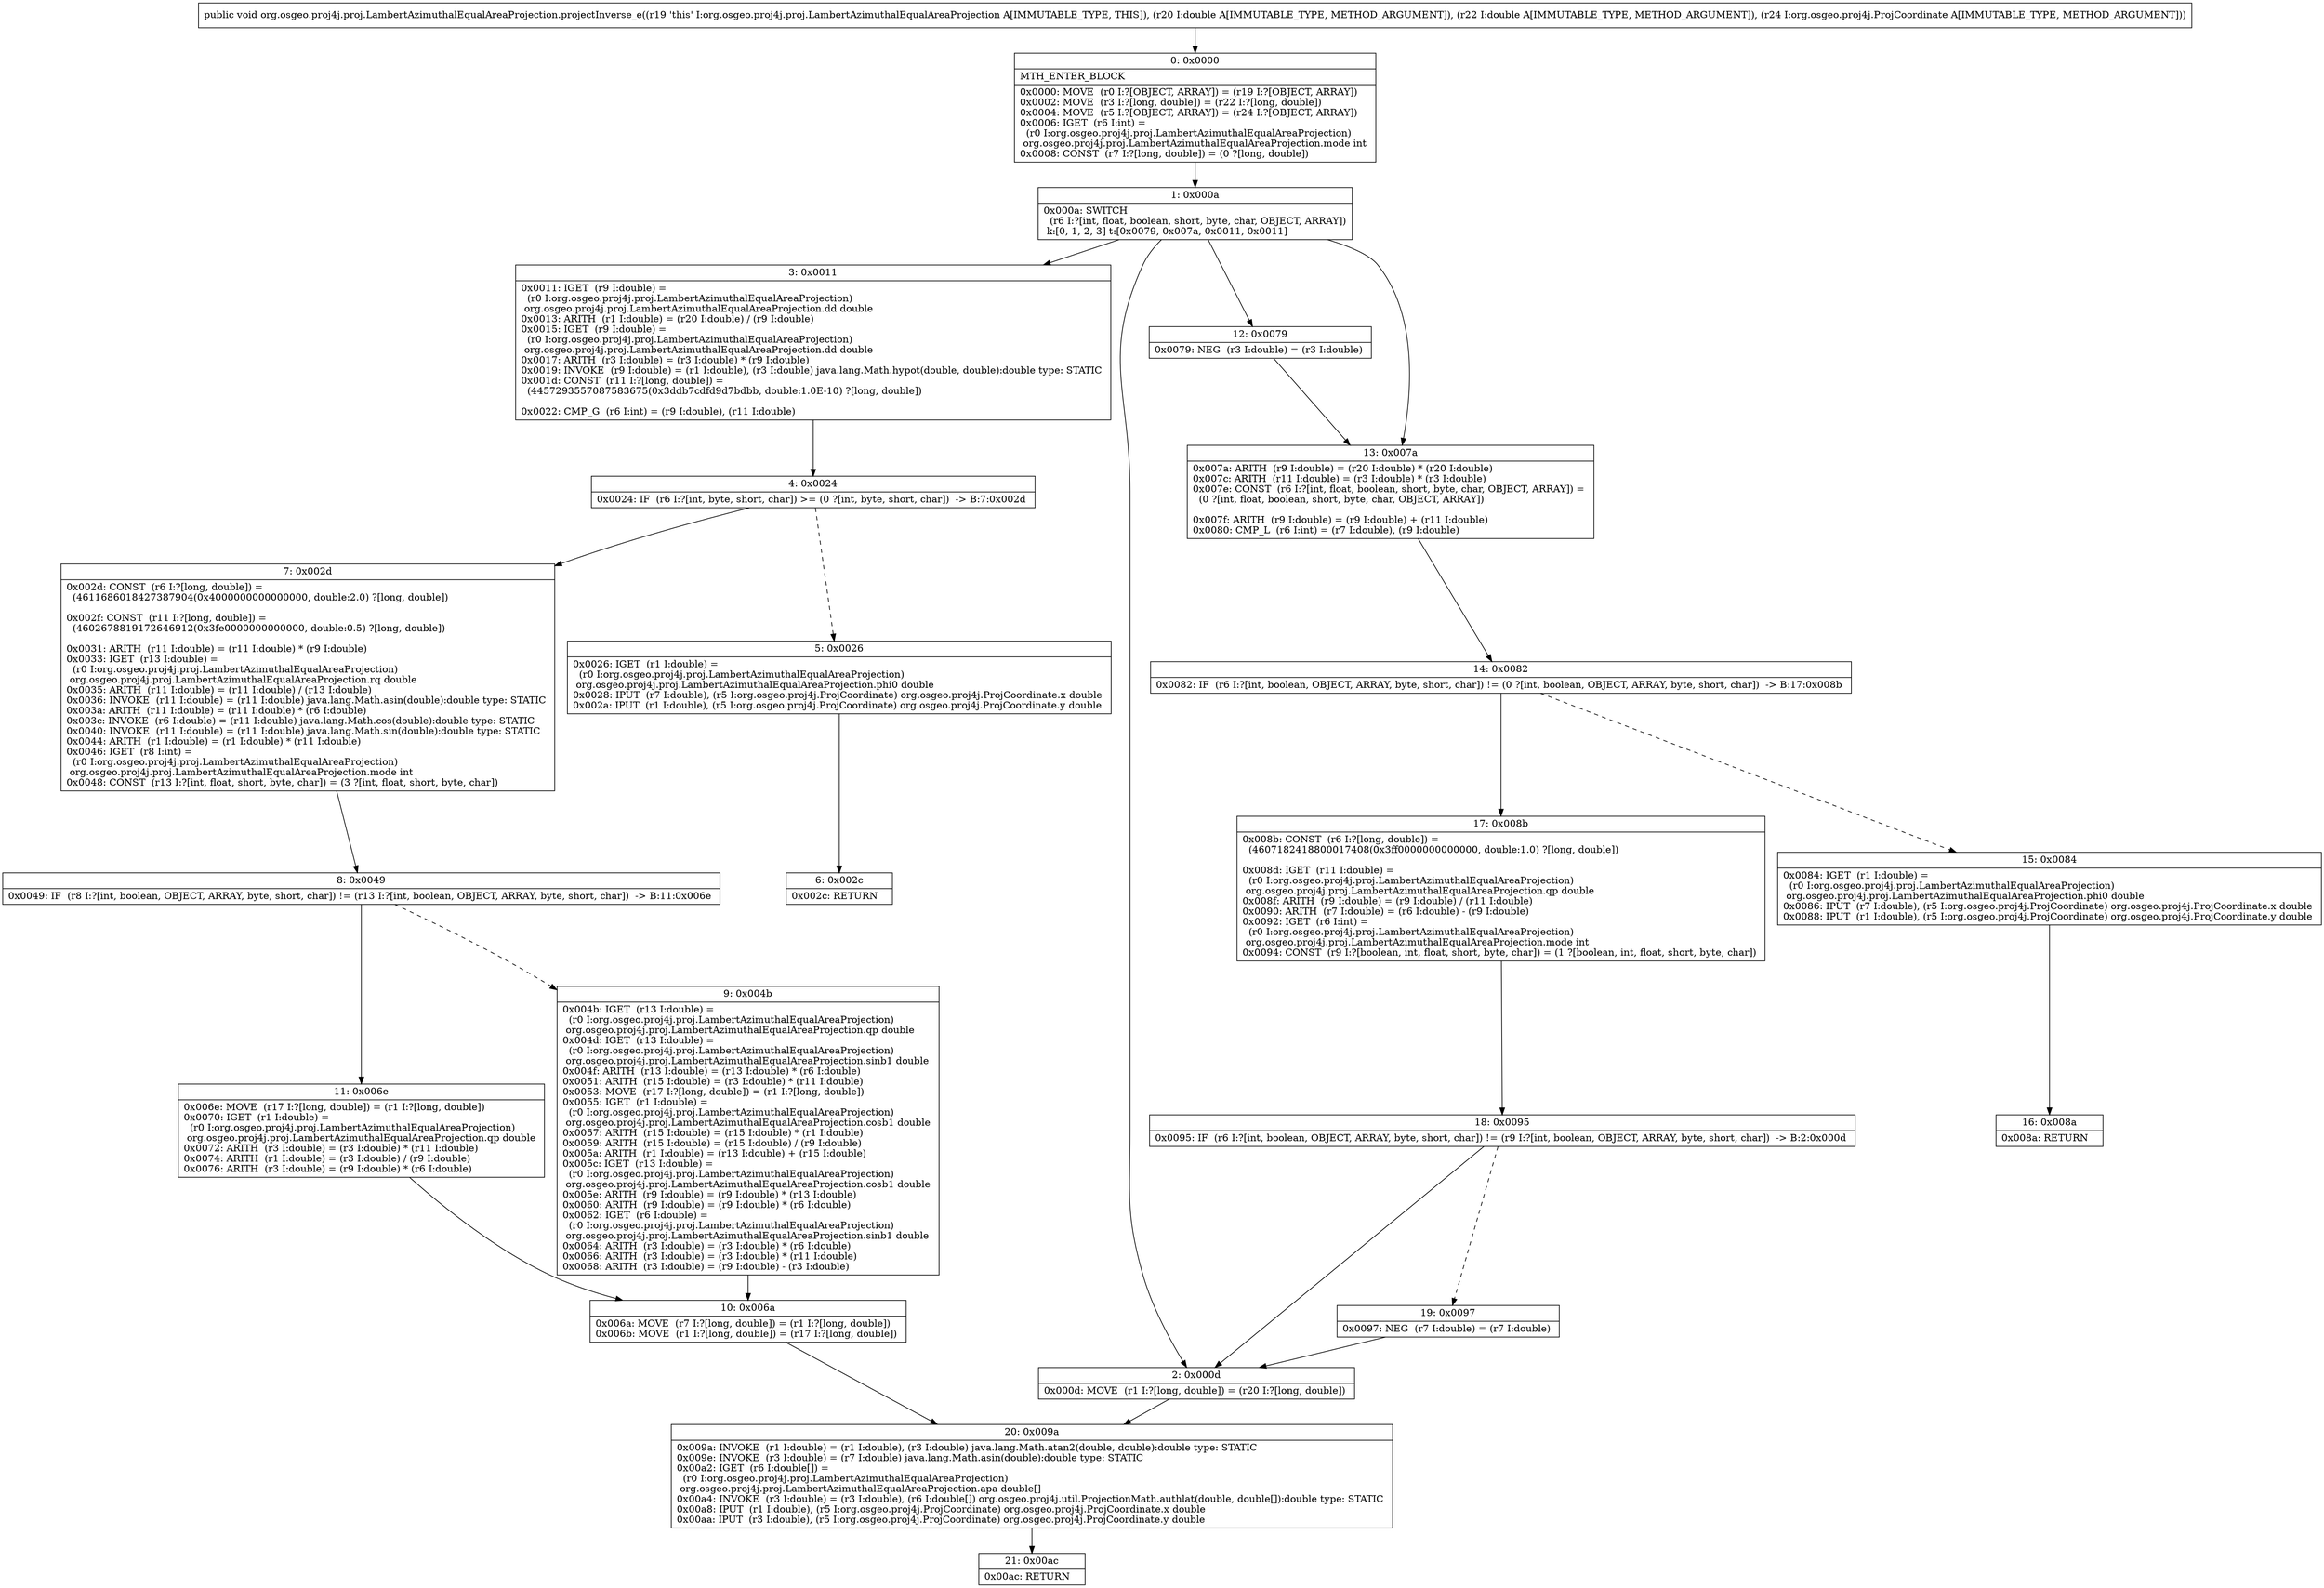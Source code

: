 digraph "CFG fororg.osgeo.proj4j.proj.LambertAzimuthalEqualAreaProjection.projectInverse_e(DDLorg\/osgeo\/proj4j\/ProjCoordinate;)V" {
Node_0 [shape=record,label="{0\:\ 0x0000|MTH_ENTER_BLOCK\l|0x0000: MOVE  (r0 I:?[OBJECT, ARRAY]) = (r19 I:?[OBJECT, ARRAY]) \l0x0002: MOVE  (r3 I:?[long, double]) = (r22 I:?[long, double]) \l0x0004: MOVE  (r5 I:?[OBJECT, ARRAY]) = (r24 I:?[OBJECT, ARRAY]) \l0x0006: IGET  (r6 I:int) = \l  (r0 I:org.osgeo.proj4j.proj.LambertAzimuthalEqualAreaProjection)\l org.osgeo.proj4j.proj.LambertAzimuthalEqualAreaProjection.mode int \l0x0008: CONST  (r7 I:?[long, double]) = (0 ?[long, double]) \l}"];
Node_1 [shape=record,label="{1\:\ 0x000a|0x000a: SWITCH  \l  (r6 I:?[int, float, boolean, short, byte, char, OBJECT, ARRAY])\l k:[0, 1, 2, 3] t:[0x0079, 0x007a, 0x0011, 0x0011] \l}"];
Node_2 [shape=record,label="{2\:\ 0x000d|0x000d: MOVE  (r1 I:?[long, double]) = (r20 I:?[long, double]) \l}"];
Node_3 [shape=record,label="{3\:\ 0x0011|0x0011: IGET  (r9 I:double) = \l  (r0 I:org.osgeo.proj4j.proj.LambertAzimuthalEqualAreaProjection)\l org.osgeo.proj4j.proj.LambertAzimuthalEqualAreaProjection.dd double \l0x0013: ARITH  (r1 I:double) = (r20 I:double) \/ (r9 I:double) \l0x0015: IGET  (r9 I:double) = \l  (r0 I:org.osgeo.proj4j.proj.LambertAzimuthalEqualAreaProjection)\l org.osgeo.proj4j.proj.LambertAzimuthalEqualAreaProjection.dd double \l0x0017: ARITH  (r3 I:double) = (r3 I:double) * (r9 I:double) \l0x0019: INVOKE  (r9 I:double) = (r1 I:double), (r3 I:double) java.lang.Math.hypot(double, double):double type: STATIC \l0x001d: CONST  (r11 I:?[long, double]) = \l  (4457293557087583675(0x3ddb7cdfd9d7bdbb, double:1.0E\-10) ?[long, double])\l \l0x0022: CMP_G  (r6 I:int) = (r9 I:double), (r11 I:double) \l}"];
Node_4 [shape=record,label="{4\:\ 0x0024|0x0024: IF  (r6 I:?[int, byte, short, char]) \>= (0 ?[int, byte, short, char])  \-\> B:7:0x002d \l}"];
Node_5 [shape=record,label="{5\:\ 0x0026|0x0026: IGET  (r1 I:double) = \l  (r0 I:org.osgeo.proj4j.proj.LambertAzimuthalEqualAreaProjection)\l org.osgeo.proj4j.proj.LambertAzimuthalEqualAreaProjection.phi0 double \l0x0028: IPUT  (r7 I:double), (r5 I:org.osgeo.proj4j.ProjCoordinate) org.osgeo.proj4j.ProjCoordinate.x double \l0x002a: IPUT  (r1 I:double), (r5 I:org.osgeo.proj4j.ProjCoordinate) org.osgeo.proj4j.ProjCoordinate.y double \l}"];
Node_6 [shape=record,label="{6\:\ 0x002c|0x002c: RETURN   \l}"];
Node_7 [shape=record,label="{7\:\ 0x002d|0x002d: CONST  (r6 I:?[long, double]) = \l  (4611686018427387904(0x4000000000000000, double:2.0) ?[long, double])\l \l0x002f: CONST  (r11 I:?[long, double]) = \l  (4602678819172646912(0x3fe0000000000000, double:0.5) ?[long, double])\l \l0x0031: ARITH  (r11 I:double) = (r11 I:double) * (r9 I:double) \l0x0033: IGET  (r13 I:double) = \l  (r0 I:org.osgeo.proj4j.proj.LambertAzimuthalEqualAreaProjection)\l org.osgeo.proj4j.proj.LambertAzimuthalEqualAreaProjection.rq double \l0x0035: ARITH  (r11 I:double) = (r11 I:double) \/ (r13 I:double) \l0x0036: INVOKE  (r11 I:double) = (r11 I:double) java.lang.Math.asin(double):double type: STATIC \l0x003a: ARITH  (r11 I:double) = (r11 I:double) * (r6 I:double) \l0x003c: INVOKE  (r6 I:double) = (r11 I:double) java.lang.Math.cos(double):double type: STATIC \l0x0040: INVOKE  (r11 I:double) = (r11 I:double) java.lang.Math.sin(double):double type: STATIC \l0x0044: ARITH  (r1 I:double) = (r1 I:double) * (r11 I:double) \l0x0046: IGET  (r8 I:int) = \l  (r0 I:org.osgeo.proj4j.proj.LambertAzimuthalEqualAreaProjection)\l org.osgeo.proj4j.proj.LambertAzimuthalEqualAreaProjection.mode int \l0x0048: CONST  (r13 I:?[int, float, short, byte, char]) = (3 ?[int, float, short, byte, char]) \l}"];
Node_8 [shape=record,label="{8\:\ 0x0049|0x0049: IF  (r8 I:?[int, boolean, OBJECT, ARRAY, byte, short, char]) != (r13 I:?[int, boolean, OBJECT, ARRAY, byte, short, char])  \-\> B:11:0x006e \l}"];
Node_9 [shape=record,label="{9\:\ 0x004b|0x004b: IGET  (r13 I:double) = \l  (r0 I:org.osgeo.proj4j.proj.LambertAzimuthalEqualAreaProjection)\l org.osgeo.proj4j.proj.LambertAzimuthalEqualAreaProjection.qp double \l0x004d: IGET  (r13 I:double) = \l  (r0 I:org.osgeo.proj4j.proj.LambertAzimuthalEqualAreaProjection)\l org.osgeo.proj4j.proj.LambertAzimuthalEqualAreaProjection.sinb1 double \l0x004f: ARITH  (r13 I:double) = (r13 I:double) * (r6 I:double) \l0x0051: ARITH  (r15 I:double) = (r3 I:double) * (r11 I:double) \l0x0053: MOVE  (r17 I:?[long, double]) = (r1 I:?[long, double]) \l0x0055: IGET  (r1 I:double) = \l  (r0 I:org.osgeo.proj4j.proj.LambertAzimuthalEqualAreaProjection)\l org.osgeo.proj4j.proj.LambertAzimuthalEqualAreaProjection.cosb1 double \l0x0057: ARITH  (r15 I:double) = (r15 I:double) * (r1 I:double) \l0x0059: ARITH  (r15 I:double) = (r15 I:double) \/ (r9 I:double) \l0x005a: ARITH  (r1 I:double) = (r13 I:double) + (r15 I:double) \l0x005c: IGET  (r13 I:double) = \l  (r0 I:org.osgeo.proj4j.proj.LambertAzimuthalEqualAreaProjection)\l org.osgeo.proj4j.proj.LambertAzimuthalEqualAreaProjection.cosb1 double \l0x005e: ARITH  (r9 I:double) = (r9 I:double) * (r13 I:double) \l0x0060: ARITH  (r9 I:double) = (r9 I:double) * (r6 I:double) \l0x0062: IGET  (r6 I:double) = \l  (r0 I:org.osgeo.proj4j.proj.LambertAzimuthalEqualAreaProjection)\l org.osgeo.proj4j.proj.LambertAzimuthalEqualAreaProjection.sinb1 double \l0x0064: ARITH  (r3 I:double) = (r3 I:double) * (r6 I:double) \l0x0066: ARITH  (r3 I:double) = (r3 I:double) * (r11 I:double) \l0x0068: ARITH  (r3 I:double) = (r9 I:double) \- (r3 I:double) \l}"];
Node_10 [shape=record,label="{10\:\ 0x006a|0x006a: MOVE  (r7 I:?[long, double]) = (r1 I:?[long, double]) \l0x006b: MOVE  (r1 I:?[long, double]) = (r17 I:?[long, double]) \l}"];
Node_11 [shape=record,label="{11\:\ 0x006e|0x006e: MOVE  (r17 I:?[long, double]) = (r1 I:?[long, double]) \l0x0070: IGET  (r1 I:double) = \l  (r0 I:org.osgeo.proj4j.proj.LambertAzimuthalEqualAreaProjection)\l org.osgeo.proj4j.proj.LambertAzimuthalEqualAreaProjection.qp double \l0x0072: ARITH  (r3 I:double) = (r3 I:double) * (r11 I:double) \l0x0074: ARITH  (r1 I:double) = (r3 I:double) \/ (r9 I:double) \l0x0076: ARITH  (r3 I:double) = (r9 I:double) * (r6 I:double) \l}"];
Node_12 [shape=record,label="{12\:\ 0x0079|0x0079: NEG  (r3 I:double) = (r3 I:double) \l}"];
Node_13 [shape=record,label="{13\:\ 0x007a|0x007a: ARITH  (r9 I:double) = (r20 I:double) * (r20 I:double) \l0x007c: ARITH  (r11 I:double) = (r3 I:double) * (r3 I:double) \l0x007e: CONST  (r6 I:?[int, float, boolean, short, byte, char, OBJECT, ARRAY]) = \l  (0 ?[int, float, boolean, short, byte, char, OBJECT, ARRAY])\l \l0x007f: ARITH  (r9 I:double) = (r9 I:double) + (r11 I:double) \l0x0080: CMP_L  (r6 I:int) = (r7 I:double), (r9 I:double) \l}"];
Node_14 [shape=record,label="{14\:\ 0x0082|0x0082: IF  (r6 I:?[int, boolean, OBJECT, ARRAY, byte, short, char]) != (0 ?[int, boolean, OBJECT, ARRAY, byte, short, char])  \-\> B:17:0x008b \l}"];
Node_15 [shape=record,label="{15\:\ 0x0084|0x0084: IGET  (r1 I:double) = \l  (r0 I:org.osgeo.proj4j.proj.LambertAzimuthalEqualAreaProjection)\l org.osgeo.proj4j.proj.LambertAzimuthalEqualAreaProjection.phi0 double \l0x0086: IPUT  (r7 I:double), (r5 I:org.osgeo.proj4j.ProjCoordinate) org.osgeo.proj4j.ProjCoordinate.x double \l0x0088: IPUT  (r1 I:double), (r5 I:org.osgeo.proj4j.ProjCoordinate) org.osgeo.proj4j.ProjCoordinate.y double \l}"];
Node_16 [shape=record,label="{16\:\ 0x008a|0x008a: RETURN   \l}"];
Node_17 [shape=record,label="{17\:\ 0x008b|0x008b: CONST  (r6 I:?[long, double]) = \l  (4607182418800017408(0x3ff0000000000000, double:1.0) ?[long, double])\l \l0x008d: IGET  (r11 I:double) = \l  (r0 I:org.osgeo.proj4j.proj.LambertAzimuthalEqualAreaProjection)\l org.osgeo.proj4j.proj.LambertAzimuthalEqualAreaProjection.qp double \l0x008f: ARITH  (r9 I:double) = (r9 I:double) \/ (r11 I:double) \l0x0090: ARITH  (r7 I:double) = (r6 I:double) \- (r9 I:double) \l0x0092: IGET  (r6 I:int) = \l  (r0 I:org.osgeo.proj4j.proj.LambertAzimuthalEqualAreaProjection)\l org.osgeo.proj4j.proj.LambertAzimuthalEqualAreaProjection.mode int \l0x0094: CONST  (r9 I:?[boolean, int, float, short, byte, char]) = (1 ?[boolean, int, float, short, byte, char]) \l}"];
Node_18 [shape=record,label="{18\:\ 0x0095|0x0095: IF  (r6 I:?[int, boolean, OBJECT, ARRAY, byte, short, char]) != (r9 I:?[int, boolean, OBJECT, ARRAY, byte, short, char])  \-\> B:2:0x000d \l}"];
Node_19 [shape=record,label="{19\:\ 0x0097|0x0097: NEG  (r7 I:double) = (r7 I:double) \l}"];
Node_20 [shape=record,label="{20\:\ 0x009a|0x009a: INVOKE  (r1 I:double) = (r1 I:double), (r3 I:double) java.lang.Math.atan2(double, double):double type: STATIC \l0x009e: INVOKE  (r3 I:double) = (r7 I:double) java.lang.Math.asin(double):double type: STATIC \l0x00a2: IGET  (r6 I:double[]) = \l  (r0 I:org.osgeo.proj4j.proj.LambertAzimuthalEqualAreaProjection)\l org.osgeo.proj4j.proj.LambertAzimuthalEqualAreaProjection.apa double[] \l0x00a4: INVOKE  (r3 I:double) = (r3 I:double), (r6 I:double[]) org.osgeo.proj4j.util.ProjectionMath.authlat(double, double[]):double type: STATIC \l0x00a8: IPUT  (r1 I:double), (r5 I:org.osgeo.proj4j.ProjCoordinate) org.osgeo.proj4j.ProjCoordinate.x double \l0x00aa: IPUT  (r3 I:double), (r5 I:org.osgeo.proj4j.ProjCoordinate) org.osgeo.proj4j.ProjCoordinate.y double \l}"];
Node_21 [shape=record,label="{21\:\ 0x00ac|0x00ac: RETURN   \l}"];
MethodNode[shape=record,label="{public void org.osgeo.proj4j.proj.LambertAzimuthalEqualAreaProjection.projectInverse_e((r19 'this' I:org.osgeo.proj4j.proj.LambertAzimuthalEqualAreaProjection A[IMMUTABLE_TYPE, THIS]), (r20 I:double A[IMMUTABLE_TYPE, METHOD_ARGUMENT]), (r22 I:double A[IMMUTABLE_TYPE, METHOD_ARGUMENT]), (r24 I:org.osgeo.proj4j.ProjCoordinate A[IMMUTABLE_TYPE, METHOD_ARGUMENT])) }"];
MethodNode -> Node_0;
Node_0 -> Node_1;
Node_1 -> Node_2;
Node_1 -> Node_3;
Node_1 -> Node_12;
Node_1 -> Node_13;
Node_2 -> Node_20;
Node_3 -> Node_4;
Node_4 -> Node_5[style=dashed];
Node_4 -> Node_7;
Node_5 -> Node_6;
Node_7 -> Node_8;
Node_8 -> Node_9[style=dashed];
Node_8 -> Node_11;
Node_9 -> Node_10;
Node_10 -> Node_20;
Node_11 -> Node_10;
Node_12 -> Node_13;
Node_13 -> Node_14;
Node_14 -> Node_15[style=dashed];
Node_14 -> Node_17;
Node_15 -> Node_16;
Node_17 -> Node_18;
Node_18 -> Node_2;
Node_18 -> Node_19[style=dashed];
Node_19 -> Node_2;
Node_20 -> Node_21;
}

